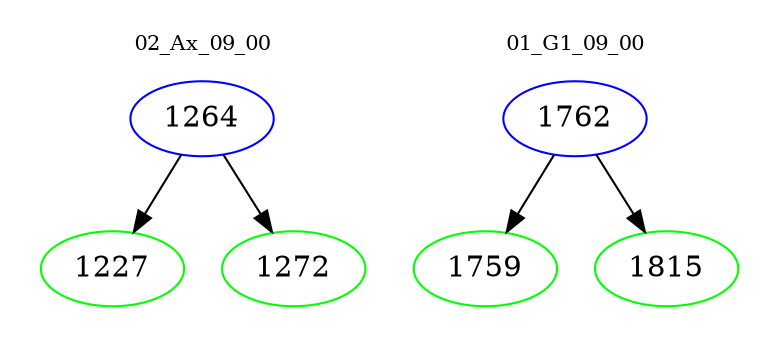 digraph{
subgraph cluster_0 {
color = white
label = "02_Ax_09_00";
fontsize=10;
T0_1264 [label="1264", color="blue"]
T0_1264 -> T0_1227 [color="black"]
T0_1227 [label="1227", color="green"]
T0_1264 -> T0_1272 [color="black"]
T0_1272 [label="1272", color="green"]
}
subgraph cluster_1 {
color = white
label = "01_G1_09_00";
fontsize=10;
T1_1762 [label="1762", color="blue"]
T1_1762 -> T1_1759 [color="black"]
T1_1759 [label="1759", color="green"]
T1_1762 -> T1_1815 [color="black"]
T1_1815 [label="1815", color="green"]
}
}
